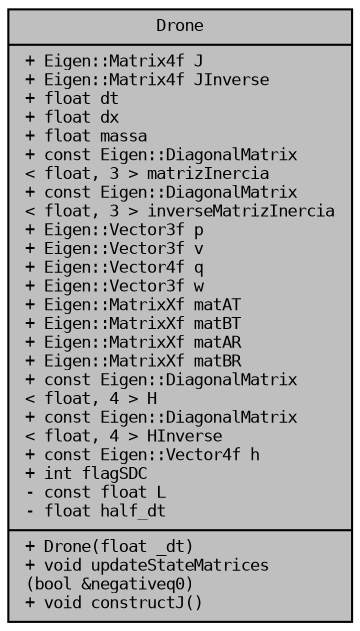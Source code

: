 digraph "Drone"
{
 // LATEX_PDF_SIZE
  bgcolor="transparent";
  edge [fontname="DejaVuSansMono",fontsize="8",labelfontname="DejaVuSansMono",labelfontsize="8"];
  node [fontname="DejaVuSansMono",fontsize="8",shape=record];
  Node1 [label="{Drone\n|+ Eigen::Matrix4f J\l+ Eigen::Matrix4f JInverse\l+ float dt\l+ float dx\l+ float massa\l+ const Eigen::DiagonalMatrix\l\< float, 3 \> matrizInercia\l+ const Eigen::DiagonalMatrix\l\< float, 3 \> inverseMatrizInercia\l+ Eigen::Vector3f p\l+ Eigen::Vector3f v\l+ Eigen::Vector4f q\l+ Eigen::Vector3f w\l+ Eigen::MatrixXf matAT\l+ Eigen::MatrixXf matBT\l+ Eigen::MatrixXf matAR\l+ Eigen::MatrixXf matBR\l+ const Eigen::DiagonalMatrix\l\< float, 4 \> H\l+ const Eigen::DiagonalMatrix\l\< float, 4 \> HInverse\l+ const Eigen::Vector4f h\l+ int flagSDC\l- const float L\l- float half_dt\l|+  Drone(float _dt)\l+ void updateStateMatrices\l(bool &negativeq0)\l+ void constructJ()\l}",height=0.2,width=0.4,color="black", fillcolor="grey75", style="filled", fontcolor="black",tooltip=" "];
}
